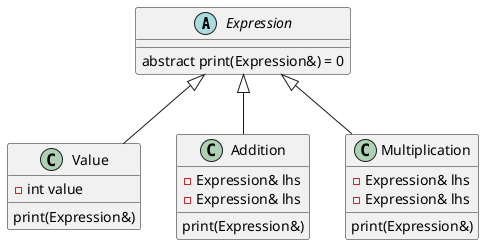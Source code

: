 @startuml

abstract class Expression {
abstract print(Expression&) = 0
}
class Value {
-int value
print(Expression&)
}
class Addition {
-Expression& lhs
-Expression& lhs
print(Expression&)
}
class Multiplication{
-Expression& lhs
-Expression& lhs
print(Expression&)
}

Expression <|-- Value
Expression <|-- Addition
Expression <|-- Multiplication
	
@enduml